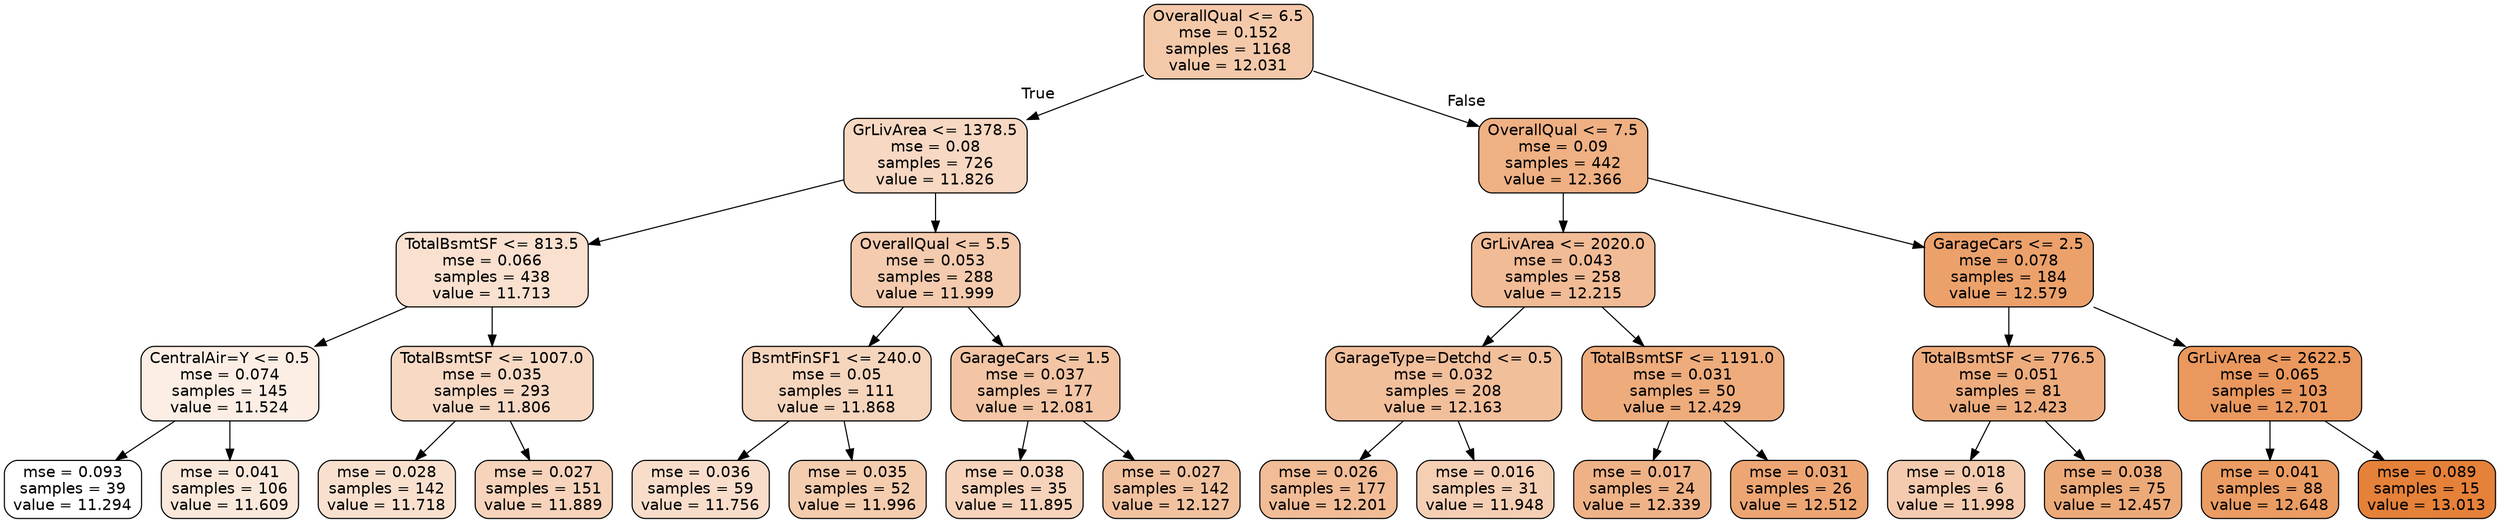 digraph Tree {
node [shape=box, style="filled, rounded", color="black", fontname=helvetica] ;
edge [fontname=helvetica] ;
0 [label="OverallQual <= 6.5\nmse = 0.152\nsamples = 1168\nvalue = 12.031", fillcolor="#f4c9aa"] ;
1 [label="GrLivArea <= 1378.5\nmse = 0.08\nsamples = 726\nvalue = 11.826", fillcolor="#f7d8c2"] ;
0 -> 1 [labeldistance=2.5, labelangle=45, headlabel="True"] ;
2 [label="TotalBsmtSF <= 813.5\nmse = 0.066\nsamples = 438\nvalue = 11.713", fillcolor="#f9e0cf"] ;
1 -> 2 ;
3 [label="CentralAir=Y <= 0.5\nmse = 0.074\nsamples = 145\nvalue = 11.524", fillcolor="#fceee4"] ;
2 -> 3 ;
4 [label="mse = 0.093\nsamples = 39\nvalue = 11.294", fillcolor="#ffffff"] ;
3 -> 4 ;
5 [label="mse = 0.041\nsamples = 106\nvalue = 11.609", fillcolor="#fae8db"] ;
3 -> 5 ;
6 [label="TotalBsmtSF <= 1007.0\nmse = 0.035\nsamples = 293\nvalue = 11.806", fillcolor="#f7d9c4"] ;
2 -> 6 ;
7 [label="mse = 0.028\nsamples = 142\nvalue = 11.718", fillcolor="#f9e0ce"] ;
6 -> 7 ;
8 [label="mse = 0.027\nsamples = 151\nvalue = 11.889", fillcolor="#f6d3ba"] ;
6 -> 8 ;
9 [label="OverallQual <= 5.5\nmse = 0.053\nsamples = 288\nvalue = 11.999", fillcolor="#f4cbae"] ;
1 -> 9 ;
10 [label="BsmtFinSF1 <= 240.0\nmse = 0.05\nsamples = 111\nvalue = 11.868", fillcolor="#f6d5bd"] ;
9 -> 10 ;
11 [label="mse = 0.036\nsamples = 59\nvalue = 11.756", fillcolor="#f8ddca"] ;
10 -> 11 ;
12 [label="mse = 0.035\nsamples = 52\nvalue = 11.996", fillcolor="#f4ccae"] ;
10 -> 12 ;
13 [label="GarageCars <= 1.5\nmse = 0.037\nsamples = 177\nvalue = 12.081", fillcolor="#f3c5a4"] ;
9 -> 13 ;
14 [label="mse = 0.038\nsamples = 35\nvalue = 11.895", fillcolor="#f6d3ba"] ;
13 -> 14 ;
15 [label="mse = 0.027\nsamples = 142\nvalue = 12.127", fillcolor="#f2c29f"] ;
13 -> 15 ;
16 [label="OverallQual <= 7.5\nmse = 0.09\nsamples = 442\nvalue = 12.366", fillcolor="#efb083"] ;
0 -> 16 [labeldistance=2.5, labelangle=-45, headlabel="False"] ;
17 [label="GrLivArea <= 2020.0\nmse = 0.043\nsamples = 258\nvalue = 12.215", fillcolor="#f1bb95"] ;
16 -> 17 ;
18 [label="GarageType=Detchd <= 0.5\nmse = 0.032\nsamples = 208\nvalue = 12.163", fillcolor="#f2bf9b"] ;
17 -> 18 ;
19 [label="mse = 0.026\nsamples = 177\nvalue = 12.201", fillcolor="#f1bc96"] ;
18 -> 19 ;
20 [label="mse = 0.016\nsamples = 31\nvalue = 11.948", fillcolor="#f5cfb4"] ;
18 -> 20 ;
21 [label="TotalBsmtSF <= 1191.0\nmse = 0.031\nsamples = 50\nvalue = 12.429", fillcolor="#eeac7c"] ;
17 -> 21 ;
22 [label="mse = 0.017\nsamples = 24\nvalue = 12.339", fillcolor="#efb287"] ;
21 -> 22 ;
23 [label="mse = 0.031\nsamples = 26\nvalue = 12.512", fillcolor="#eda673"] ;
21 -> 23 ;
24 [label="GarageCars <= 2.5\nmse = 0.078\nsamples = 184\nvalue = 12.579", fillcolor="#eca16b"] ;
16 -> 24 ;
25 [label="TotalBsmtSF <= 776.5\nmse = 0.051\nsamples = 81\nvalue = 12.423", fillcolor="#eeac7d"] ;
24 -> 25 ;
26 [label="mse = 0.018\nsamples = 6\nvalue = 11.998", fillcolor="#f4cbae"] ;
25 -> 26 ;
27 [label="mse = 0.038\nsamples = 75\nvalue = 12.457", fillcolor="#edaa79"] ;
25 -> 27 ;
28 [label="GrLivArea <= 2622.5\nmse = 0.065\nsamples = 103\nvalue = 12.701", fillcolor="#ea985d"] ;
24 -> 28 ;
29 [label="mse = 0.041\nsamples = 88\nvalue = 12.648", fillcolor="#eb9c63"] ;
28 -> 29 ;
30 [label="mse = 0.089\nsamples = 15\nvalue = 13.013", fillcolor="#e58139"] ;
28 -> 30 ;
}
